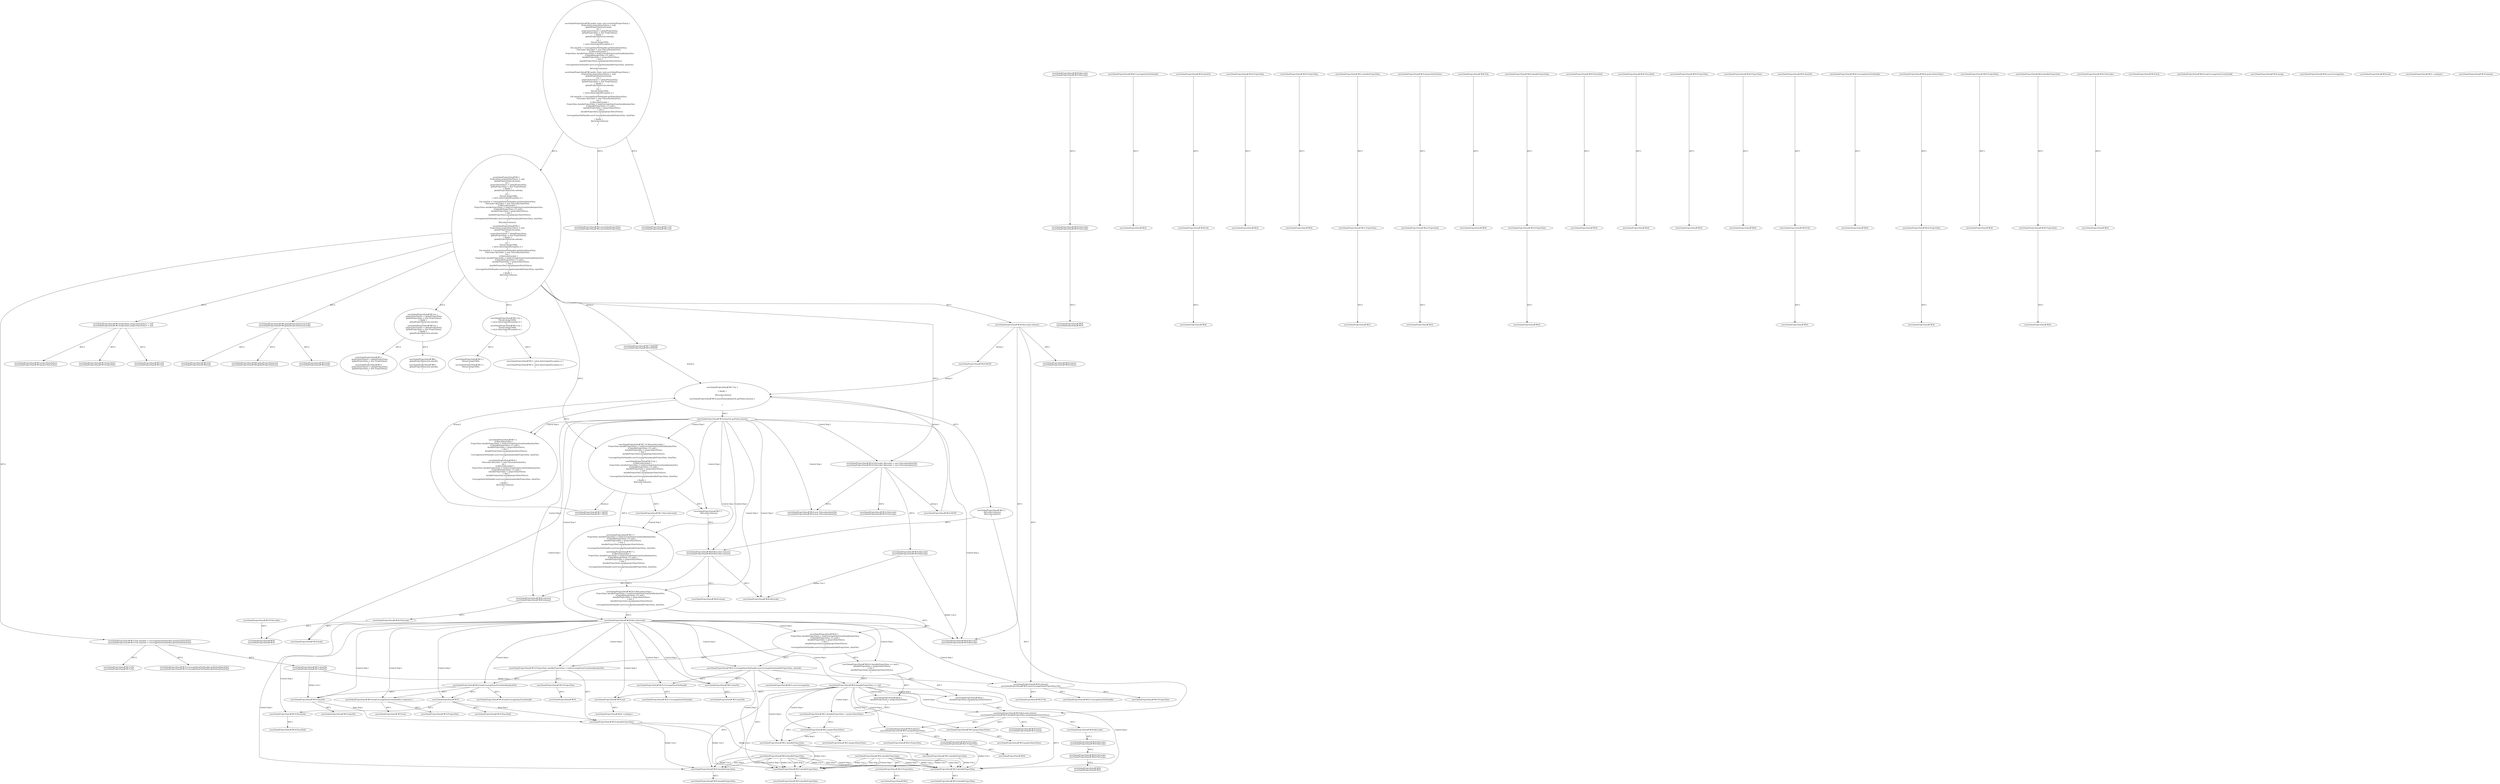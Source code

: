 digraph "Pattern" {
0 [label="saveGlobalProjectData#?#17:INSERT
saveGlobalProjectData#?#16:INSERT" shape=ellipse]
1 [label="saveGlobalProjectData#?#2:\{
    ProjectData projectDataToSave = null;
    globalProjectDataLock.lock();
    try \{
        projectDataToSave = globalProjectData;
        globalProjectData = new ProjectData();
    \} finally \{
        globalProjectDataLock.unlock();
    \}
    try \{
        Thread.sleep(1000);
    \} catch (InterruptedException e) \{
    \}
    File dataFile = CoverageDataFileHandler.getDefaultDataFile();
    FileLocker fileLocker = new FileLocker(dataFile);
    if (fileLocker.lock()) \{
        ProjectData datafileProjectData = loadCoverageDataFromDatafile(dataFile);
        if (datafileProjectData == null) \{
            datafileProjectData = projectDataToSave;
        \} else \{
            datafileProjectData.merge(projectDataToSave);
        \}
        CoverageDataFileHandler.saveCoverageData(datafileProjectData, dataFile);
    \}
    fileLocker.release();
\}
saveGlobalProjectData#?#2:\{
    ProjectData projectDataToSave = null;
    globalProjectDataLock.lock();
    try \{
        projectDataToSave = globalProjectData;
        globalProjectData = new ProjectData();
    \} finally \{
        globalProjectDataLock.unlock();
    \}
    try \{
        Thread.sleep(1000);
    \} catch (InterruptedException e) \{
    \}
    File dataFile = CoverageDataFileHandler.getDefaultDataFile();
    FileLocker fileLocker = new FileLocker(dataFile);
    try \{
        if (fileLocker.lock()) \{
            ProjectData datafileProjectData = loadCoverageDataFromDatafile(dataFile);
            if (datafileProjectData == null) \{
                datafileProjectData = projectDataToSave;
            \} else \{
                datafileProjectData.merge(projectDataToSave);
            \}
            CoverageDataFileHandler.saveCoverageData(datafileProjectData, dataFile);
        \}
    \} finally \{
        fileLocker.release();
    \}
\}" shape=ellipse]
2 [label="saveGlobalProjectData#?#2:public static void saveGlobalProjectData() \{
    ProjectData projectDataToSave = null;
    globalProjectDataLock.lock();
    try \{
        projectDataToSave = globalProjectData;
        globalProjectData = new ProjectData();
    \} finally \{
        globalProjectDataLock.unlock();
    \}
    try \{
        Thread.sleep(1000);
    \} catch (InterruptedException e) \{
    \}
    File dataFile = CoverageDataFileHandler.getDefaultDataFile();
    FileLocker fileLocker = new FileLocker(dataFile);
    if (fileLocker.lock()) \{
        ProjectData datafileProjectData = loadCoverageDataFromDatafile(dataFile);
        if (datafileProjectData == null) \{
            datafileProjectData = projectDataToSave;
        \} else \{
            datafileProjectData.merge(projectDataToSave);
        \}
        CoverageDataFileHandler.saveCoverageData(datafileProjectData, dataFile);
    \}
    fileLocker.release();
\}
saveGlobalProjectData#?#2:public static void saveGlobalProjectData() \{
    ProjectData projectDataToSave = null;
    globalProjectDataLock.lock();
    try \{
        projectDataToSave = globalProjectData;
        globalProjectData = new ProjectData();
    \} finally \{
        globalProjectDataLock.unlock();
    \}
    try \{
        Thread.sleep(1000);
    \} catch (InterruptedException e) \{
    \}
    File dataFile = CoverageDataFileHandler.getDefaultDataFile();
    FileLocker fileLocker = new FileLocker(dataFile);
    try \{
        if (fileLocker.lock()) \{
            ProjectData datafileProjectData = loadCoverageDataFromDatafile(dataFile);
            if (datafileProjectData == null) \{
                datafileProjectData = projectDataToSave;
            \} else \{
                datafileProjectData.merge(projectDataToSave);
            \}
            CoverageDataFileHandler.saveCoverageData(datafileProjectData, dataFile);
        \}
    \} finally \{
        fileLocker.release();
    \}
\}" shape=ellipse]
3 [label="saveGlobalProjectData#?#2:saveGlobalProjectData
saveGlobalProjectData#?#2:saveGlobalProjectData" shape=ellipse]
4 [label="saveGlobalProjectData#?#2:void
saveGlobalProjectData#?#2:void" shape=ellipse]
5 [label="saveGlobalProjectData#?#3:ProjectData projectDataToSave = null
saveGlobalProjectData#?#3:ProjectData projectDataToSave = null" shape=ellipse]
6 [label="saveGlobalProjectData#?#3:projectDataToSave
saveGlobalProjectData#?#3:projectDataToSave" shape=ellipse]
7 [label="saveGlobalProjectData#?#3:ProjectData
saveGlobalProjectData#?#3:ProjectData" shape=ellipse]
8 [label="saveGlobalProjectData#?#3:null
saveGlobalProjectData#?#3:null" shape=ellipse]
9 [label="saveGlobalProjectData#?#4:globalProjectDataLock.lock()
saveGlobalProjectData#?#4:globalProjectDataLock.lock()" shape=ellipse]
10 [label="saveGlobalProjectData#?#4:lock
saveGlobalProjectData#?#4:lock" shape=ellipse]
11 [label="saveGlobalProjectData#?#4:globalProjectDataLock
saveGlobalProjectData#?#4:globalProjectDataLock" shape=ellipse]
12 [label="saveGlobalProjectData#?#4:lock()
saveGlobalProjectData#?#4:lock()" shape=ellipse]
13 [label="saveGlobalProjectData#?#5:try \{
    projectDataToSave = globalProjectData;
    globalProjectData = new ProjectData();
\} finally \{
    globalProjectDataLock.unlock();
\}
saveGlobalProjectData#?#5:try \{
    projectDataToSave = globalProjectData;
    globalProjectData = new ProjectData();
\} finally \{
    globalProjectDataLock.unlock();
\}" shape=ellipse]
14 [label="saveGlobalProjectData#?#5:\{
    projectDataToSave = globalProjectData;
    globalProjectData = new ProjectData();
\}
saveGlobalProjectData#?#5:\{
    projectDataToSave = globalProjectData;
    globalProjectData = new ProjectData();
\}" shape=ellipse]
15 [label="saveGlobalProjectData#?#8:\{
    globalProjectDataLock.unlock();
\}
saveGlobalProjectData#?#8:\{
    globalProjectDataLock.unlock();
\}" shape=ellipse]
16 [label="saveGlobalProjectData#?#11:try \{
    Thread.sleep(1000);
\} catch (InterruptedException e) \{
\}
saveGlobalProjectData#?#11:try \{
    Thread.sleep(1000);
\} catch (InterruptedException e) \{
\}" shape=ellipse]
17 [label="saveGlobalProjectData#?#11:\{
    Thread.sleep(1000);
\}
saveGlobalProjectData#?#11:\{
    Thread.sleep(1000);
\}" shape=ellipse]
18 [label="saveGlobalProjectData#?#13: catch (InterruptedException e) \{
\}
saveGlobalProjectData#?#13: catch (InterruptedException e) \{
\}" shape=ellipse]
19 [label="saveGlobalProjectData#?#15:File dataFile = CoverageDataFileHandler.getDefaultDataFile()
saveGlobalProjectData#?#15:File dataFile = CoverageDataFileHandler.getDefaultDataFile()" shape=ellipse]
20 [label="saveGlobalProjectData#?#15:dataFile
saveGlobalProjectData#?#15:dataFile" shape=ellipse]
21 [label="saveGlobalProjectData#?#15:File
saveGlobalProjectData#?#15:File" shape=ellipse]
22 [label="saveGlobalProjectData#?#15:CoverageDataFileHandler.getDefaultDataFile()
saveGlobalProjectData#?#15:CoverageDataFileHandler.getDefaultDataFile()" shape=ellipse]
23 [label="saveGlobalProjectData#?#16:FileLocker fileLocker = new FileLocker(dataFile)
saveGlobalProjectData#?#16:FileLocker fileLocker = new FileLocker(dataFile)" shape=ellipse]
24 [label="saveGlobalProjectData#?#16:fileLocker
saveGlobalProjectData#?#16:fileLocker" shape=ellipse]
25 [label="saveGlobalProjectData#?#16:FileLocker
saveGlobalProjectData#?#16:FileLocker" shape=ellipse]
26 [label="saveGlobalProjectData#?#16:new FileLocker(dataFile)
saveGlobalProjectData#?#16:new FileLocker(dataFile)" shape=ellipse]
27 [label="saveGlobalProjectData#?#17:if (fileLocker.lock()) \{
    ProjectData datafileProjectData = loadCoverageDataFromDatafile(dataFile);
    if (datafileProjectData == null) \{
        datafileProjectData = projectDataToSave;
    \} else \{
        datafileProjectData.merge(projectDataToSave);
    \}
    CoverageDataFileHandler.saveCoverageData(datafileProjectData, dataFile);
\}
saveGlobalProjectData#?#17:try \{
    if (fileLocker.lock()) \{
        ProjectData datafileProjectData = loadCoverageDataFromDatafile(dataFile);
        if (datafileProjectData == null) \{
            datafileProjectData = projectDataToSave;
        \} else \{
            datafileProjectData.merge(projectDataToSave);
        \}
        CoverageDataFileHandler.saveCoverageData(datafileProjectData, dataFile);
    \}
\} finally \{
    fileLocker.release();
\}" shape=ellipse]
28 [label="saveGlobalProjectData#?#17:fileLocker.lock()" shape=ellipse]
29 [label="saveGlobalProjectData#?#17:\{
    ProjectData datafileProjectData = loadCoverageDataFromDatafile(dataFile);
    if (datafileProjectData == null) \{
        datafileProjectData = projectDataToSave;
    \} else \{
        datafileProjectData.merge(projectDataToSave);
    \}
    CoverageDataFileHandler.saveCoverageData(datafileProjectData, dataFile);
\}
saveGlobalProjectData#?#17:\{
    if (fileLocker.lock()) \{
        ProjectData datafileProjectData = loadCoverageDataFromDatafile(dataFile);
        if (datafileProjectData == null) \{
            datafileProjectData = projectDataToSave;
        \} else \{
            datafileProjectData.merge(projectDataToSave);
        \}
        CoverageDataFileHandler.saveCoverageData(datafileProjectData, dataFile);
    \}
\}" shape=ellipse]
30 [label="saveGlobalProjectData#?#17:MOVE
saveGlobalProjectData#?#17:MOVE" shape=ellipse]
31 [label="saveGlobalProjectData#?#17:try \{

\} finally \{

    fileLocker.delete();
\}
saveGlobalProjectData#?#16:synchronized(dataFile.getPath().intern()) \{


\}" shape=ellipse]
32 [label="saveGlobalProjectData#?#17:\{
    if (fileLocker.lock()) \{
        ProjectData datafileProjectData = loadCoverageDataFromDatafile(dataFile);
        if (datafileProjectData == null) \{
            datafileProjectData = projectDataToSave;
        \} else \{
            datafileProjectData.merge(projectDataToSave);
        \}
        CoverageDataFileHandler.saveCoverageData(datafileProjectData, dataFile);
    \}
\}
saveGlobalProjectData#?#16:\{
    FileLocker fileLocker = new FileLocker(dataFile);
    try \{
        if (fileLocker.lock()) \{
            ProjectData datafileProjectData = loadCoverageDataFromDatafile(dataFile);
            if (datafileProjectData == null) \{
                datafileProjectData = projectDataToSave;
            \} else \{
                datafileProjectData.merge(projectDataToSave);
            \}
            CoverageDataFileHandler.saveCoverageData(datafileProjectData, dataFile);
        \}
    \} finally \{
        fileLocker.release();
    \}
\}" shape=ellipse]
33 [label="saveGlobalProjectData#?#27:\{
    fileLocker.release();
    fileLocker.delete();
\}" shape=ellipse]
34 [label="saveGlobalProjectData#?#28:fileLocker.release()
saveGlobalProjectData#?#28:fileLocker.release()" shape=ellipse]
35 [label="saveGlobalProjectData#?#28:release" shape=ellipse]
36 [label="saveGlobalProjectData#?#26:fileLocker
saveGlobalProjectData#?#18:fileLocker" shape=ellipse]
37 [label="saveGlobalProjectData#?#28:fileLocker
saveGlobalProjectData#?#19:fileLocker" shape=ellipse]
38 [label="saveGlobalProjectData#?#28:FileLocker
saveGlobalProjectData#?#19:FileLocker" shape=ellipse]
39 [label="saveGlobalProjectData#?#28:
saveGlobalProjectData#?#19:" shape=ellipse]
40 [label="saveGlobalProjectData#?#28:release()
saveGlobalProjectData#?#28:release()" shape=ellipse]
41 [label="saveGlobalProjectData#?#28:FileLocker" shape=ellipse]
42 [label="saveGlobalProjectData#?#28:
saveGlobalProjectData#?#19:" shape=ellipse]
43 [label="saveGlobalProjectData#?#29:fileLocker.delete()
saveGlobalProjectData#?#23:datafileProjectData.merge(projectDataToSave)" shape=ellipse]
44 [label="saveGlobalProjectData#?#29:delete
saveGlobalProjectData#?#23:merge" shape=ellipse]
45 [label="saveGlobalProjectData#?#29:fileLocker" shape=ellipse]
46 [label="saveGlobalProjectData#?#29:fileLocker
saveGlobalProjectData#?#29:fileLocker" shape=ellipse]
47 [label="saveGlobalProjectData#?#29:FileLocker
saveGlobalProjectData#?#29:FileLocker" shape=ellipse]
48 [label="saveGlobalProjectData#?#29:
saveGlobalProjectData#?#29:" shape=ellipse]
49 [label="saveGlobalProjectData#?#29:delete()
saveGlobalProjectData#?#23:merge(ProjectData)" shape=ellipse]
50 [label="saveGlobalProjectData#?#29:FileLocker
saveGlobalProjectData#?#23:ProjectData" shape=ellipse]
51 [label="saveGlobalProjectData#?#29:" shape=ellipse]
52 [label="saveGlobalProjectData#?#26:fileLocker.release()" shape=ellipse]
53 [label="saveGlobalProjectData#?#26:release
saveGlobalProjectData#?#29:release" shape=ellipse]
54 [label="saveGlobalProjectData#?#26:release()
saveGlobalProjectData#?#25:saveCoverageData(ProjectData,File)" shape=ellipse]
55 [label="saveGlobalProjectData#?#26:MOVE" shape=ellipse]
56 [label="saveGlobalProjectData#?#23:datafileProjectData" shape=ellipse]
57 [label="saveGlobalProjectData#?#16:dataFile.getPath().intern()" shape=ellipse]
58 [label="saveGlobalProjectData#?#18:if (fileLocker.lock()) \{
    ProjectData datafileProjectData = loadCoverageDataFromDatafile(dataFile);
    if (datafileProjectData == null) \{
        datafileProjectData = projectDataToSave;
    \} else \{
        datafileProjectData.merge(projectDataToSave);
    \}
    CoverageDataFileHandler.saveCoverageData(datafileProjectData, dataFile);
\}" shape=ellipse]
59 [label="saveGlobalProjectData#?#21:projectDataToSave" shape=ellipse]
60 [label="saveGlobalProjectData#?#19:" shape=ellipse]
61 [label="saveGlobalProjectData#?#27:\{
    fileLocker.release();
\}" shape=ellipse]
62 [label="saveGlobalProjectData#?#18:fileLocker.lock()" shape=ellipse]
63 [label="saveGlobalProjectData#?#18:\{
    ProjectData datafileProjectData = loadCoverageDataFromDatafile(dataFile);
    if (datafileProjectData == null) \{
        datafileProjectData = projectDataToSave;
    \} else \{
        datafileProjectData.merge(projectDataToSave);
    \}
    CoverageDataFileHandler.saveCoverageData(datafileProjectData, dataFile);
\}" shape=ellipse]
64 [label="saveGlobalProjectData#?#26:" shape=ellipse]
65 [label="saveGlobalProjectData#?#26:" shape=ellipse]
66 [label="saveGlobalProjectData#?#21:datafileProjectData = projectDataToSave" shape=ellipse]
67 [label="saveGlobalProjectData#?#24:" shape=ellipse]
68 [label="saveGlobalProjectData#?#28:fileLocker" shape=ellipse]
69 [label="saveGlobalProjectData#?#21:datafileProjectData" shape=ellipse]
70 [label="saveGlobalProjectData#?#20:datafileProjectData" shape=ellipse]
71 [label="saveGlobalProjectData#?#20:datafileProjectData == null" shape=ellipse]
72 [label="saveGlobalProjectData#?#24:" shape=ellipse]
73 [label="saveGlobalProjectData#?#25:dataFile" shape=ellipse]
74 [label="saveGlobalProjectData#?#23:projectDataToSave" shape=ellipse]
75 [label="saveGlobalProjectData#?#21:" shape=ellipse]
76 [label="saveGlobalProjectData#?#20:if (datafileProjectData == null) \{
    datafileProjectData = projectDataToSave;
\} else \{
    datafileProjectData.merge(projectDataToSave);
\}" shape=ellipse]
77 [label="saveGlobalProjectData#?#16:MOVE" shape=ellipse]
78 [label="saveGlobalProjectData#?#20:\{
    datafileProjectData = projectDataToSave;
\}" shape=ellipse]
79 [label="saveGlobalProjectData#?#22:" shape=ellipse]
80 [label="saveGlobalProjectData#?#26:" shape=ellipse]
81 [label="saveGlobalProjectData#?#24:" shape=ellipse]
82 [label="saveGlobalProjectData#?#25:CoverageDataFileHandler.saveCoverageData(datafileProjectData, dataFile)" shape=ellipse]
83 [label="saveGlobalProjectData#?#20:" shape=ellipse]
84 [label="saveGlobalProjectData#?#25:datafileProjectData" shape=ellipse]
85 [label="saveGlobalProjectData#?#19:PlaceHold" shape=ellipse]
86 [label="saveGlobalProjectData#?#19:dataFile" shape=ellipse]
87 [label="saveGlobalProjectData#?#22:" shape=ellipse]
88 [label="saveGlobalProjectData#?#22:\{
    datafileProjectData.merge(projectDataToSave);
\}" shape=ellipse]
89 [label="saveGlobalProjectData#?#19:loadCoverageDataFromDatafile(dataFile)" shape=ellipse]
90 [label="saveGlobalProjectData#?#20:null" shape=ellipse]
91 [label="saveGlobalProjectData#?#20:" shape=ellipse]
92 [label="saveGlobalProjectData#?#20:" shape=ellipse]
93 [label="saveGlobalProjectData#?#26:" shape=ellipse]
94 [label="saveGlobalProjectData#?#20:" shape=ellipse]
95 [label="saveGlobalProjectData#?#26:" shape=ellipse]
96 [label="saveGlobalProjectData#?#24:" shape=ellipse]
97 [label="saveGlobalProjectData#?#20:" shape=ellipse]
98 [label="saveGlobalProjectData#?#26:" shape=ellipse]
99 [label="saveGlobalProjectData#?#29:" shape=ellipse]
100 [label="saveGlobalProjectData#?#25:CoverageDataFileHandler" shape=ellipse]
101 [label="saveGlobalProjectData#?#19:" shape=ellipse]
102 [label="saveGlobalProjectData#?#19:lock" shape=ellipse]
103 [label="saveGlobalProjectData#?#20:loadCoverageDataFromDatafile" shape=ellipse]
104 [label="saveGlobalProjectData#?#24:merge" shape=ellipse]
105 [label="saveGlobalProjectData#?#26:saveCoverageData" shape=ellipse]
106 [label="saveGlobalProjectData#?#19:loadCoverageDataFromDatafile" shape=ellipse]
107 [label="saveGlobalProjectData#?#25:saveCoverageData" shape=ellipse]
108 [label="saveGlobalProjectData#?#21:ProjectData" shape=ellipse]
109 [label="saveGlobalProjectData#?#24:ProjectData" shape=ellipse]
110 [label="saveGlobalProjectData#?#26:ProjectData" shape=ellipse]
111 [label="saveGlobalProjectData#?#20:ProjectData" shape=ellipse]
112 [label="saveGlobalProjectData#?#25:ProjectData" shape=ellipse]
113 [label="saveGlobalProjectData#?#20:ProjectData" shape=ellipse]
114 [label="saveGlobalProjectData#?#22:ProjectData" shape=ellipse]
115 [label="saveGlobalProjectData#?#22:ProjectData" shape=ellipse]
116 [label="saveGlobalProjectData#?#26:ProjectData" shape=ellipse]
117 [label="saveGlobalProjectData#?#19:ProjectData" shape=ellipse]
118 [label="saveGlobalProjectData#?#24:ProjectData" shape=ellipse]
119 [label="saveGlobalProjectData#?#24:ProjectData" shape=ellipse]
120 [label="saveGlobalProjectData#?#24:ProjectData" shape=ellipse]
121 [label="saveGlobalProjectData#?#19:ProjectData" shape=ellipse]
122 [label="saveGlobalProjectData#?#23:ProjectData" shape=ellipse]
123 [label="saveGlobalProjectData#?#18:lock()" shape=ellipse]
124 [label="saveGlobalProjectData#?#19:FileLocker" shape=ellipse]
125 [label="saveGlobalProjectData#?#29:FileLocker" shape=ellipse]
126 [label="saveGlobalProjectData#?#22:projectDataToSave" shape=ellipse]
127 [label="saveGlobalProjectData#?#24:projectDataToSave" shape=ellipse]
128 [label="saveGlobalProjectData#?#21:projectDataToSave" shape=ellipse]
129 [label="saveGlobalProjectData#?#23:projectDataToSave" shape=ellipse]
130 [label="saveGlobalProjectData#?#19:ProjectData datafileProjectData = loadCoverageDataFromDatafile(dataFile)" shape=ellipse]
131 [label="saveGlobalProjectData#?#21:datafileProjectData" shape=ellipse]
132 [label="saveGlobalProjectData#?#24:datafileProjectData" shape=ellipse]
133 [label="saveGlobalProjectData#?#26:datafileProjectData" shape=ellipse]
134 [label="saveGlobalProjectData#?#20:datafileProjectData" shape=ellipse]
135 [label="saveGlobalProjectData#?#23:datafileProjectData" shape=ellipse]
136 [label="saveGlobalProjectData#?#25:datafileProjectData" shape=ellipse]
137 [label="saveGlobalProjectData#?#22:datafileProjectData" shape=ellipse]
138 [label="saveGlobalProjectData#?#21:datafileProjectData" shape=ellipse]
139 [label="saveGlobalProjectData#?#20:datafileProjectData" shape=ellipse]
140 [label="saveGlobalProjectData#?#19:datafileProjectData" shape=ellipse]
141 [label="saveGlobalProjectData#?#19:loadCoverageDataFromDatafile(<unknown>)" shape=ellipse]
142 [label="saveGlobalProjectData#?#20:PlaceHold" shape=ellipse]
143 [label="saveGlobalProjectData#?#20:PlaceHold" shape=ellipse]
144 [label="saveGlobalProjectData#?#19:PlaceHold" shape=ellipse]
145 [label="saveGlobalProjectData#?#19:PlaceHold" shape=ellipse]
146 [label="saveGlobalProjectData#?#20:null" shape=ellipse]
147 [label="saveGlobalProjectData#?#19:null" shape=ellipse]
148 [label="saveGlobalProjectData#?#20:File" shape=ellipse]
149 [label="saveGlobalProjectData#?#26:File" shape=ellipse]
150 [label="saveGlobalProjectData#?#26:File" shape=ellipse]
151 [label="saveGlobalProjectData#?#25:File" shape=ellipse]
152 [label="saveGlobalProjectData#?#26:CoverageDataFileHandler" shape=ellipse]
153 [label="saveGlobalProjectData#?#26:CoverageDataFileHandler" shape=ellipse]
154 [label="saveGlobalProjectData#?#25:CoverageDataFileHandler" shape=ellipse]
155 [label="saveGlobalProjectData#?#25:CoverageDataFileHandler" shape=ellipse]
156 [label="saveGlobalProjectData#?#20:dataFile" shape=ellipse]
157 [label="saveGlobalProjectData#?#26:dataFile" shape=ellipse]
158 [label="saveGlobalProjectData#?#19:dataFile" shape=ellipse]
159 [label="saveGlobalProjectData#?#25:dataFile" shape=ellipse]
160 [label="saveGlobalProjectData#?#21:<nulltype>" shape=ellipse]
161 [label="saveGlobalProjectData#?#20:<nulltype>" shape=ellipse]
162 [label="saveGlobalProjectData#?#19:boolean" shape=ellipse]
0 -> 31 [label="Action:2"];
1 -> 0 [label="Action:2"];
1 -> 5 [label="AST:2"];
1 -> 9 [label="AST:2"];
1 -> 13 [label="AST:2"];
1 -> 16 [label="AST:2"];
1 -> 19 [label="AST:2"];
1 -> 23 [label="AST:2"];
1 -> 27 [label="AST:2"];
1 -> 52 [label="AST:1"];
2 -> 1 [label="AST:2"];
2 -> 3 [label="AST:2"];
2 -> 4 [label="AST:2"];
5 -> 6 [label="AST:2"];
5 -> 7 [label="AST:2"];
5 -> 8 [label="AST:2"];
9 -> 10 [label="AST:2"];
9 -> 11 [label="AST:2"];
9 -> 12 [label="AST:2"];
13 -> 14 [label="AST:2"];
13 -> 15 [label="AST:2"];
16 -> 17 [label="AST:2"];
16 -> 18 [label="AST:2"];
19 -> 20 [label="AST:2"];
19 -> 21 [label="AST:2"];
19 -> 22 [label="AST:2"];
20 -> 73 [label="Define Use:1"];
20 -> 86 [label="Define Use:1"];
23 -> 24 [label="AST:2"];
23 -> 25 [label="AST:2"];
23 -> 26 [label="AST:2"];
23 -> 77 [label="Action:1"];
24 -> 36 [label="Define Use:2"];
24 -> 68 [label="Define Use:1"];
27 -> 28 [label="AST:1"];
27 -> 29 [label="AST:2"];
27 -> 30 [label="Action:2"];
27 -> 61 [label="AST:1"];
28 -> 29 [label="Control Dep:1"];
29 -> 58 [label="AST:1"];
30 -> 31 [label="Action:2"];
31 -> 32 [label="AST:2"];
31 -> 33 [label="AST:1"];
31 -> 57 [label="AST:1"];
33 -> 34 [label="AST:1"];
33 -> 43 [label="AST:1"];
34 -> 35 [label="AST:1"];
34 -> 40 [label="AST:2"];
34 -> 68 [label="AST:1"];
37 -> 38 [label="AST:2"];
38 -> 39 [label="AST:2"];
40 -> 41 [label="AST:1"];
41 -> 42 [label="AST:1"];
43 -> 44 [label="AST:2"];
43 -> 45 [label="AST:1"];
43 -> 49 [label="AST:2"];
43 -> 56 [label="AST:1"];
43 -> 74 [label="AST:1"];
45 -> 46 [label="AST:1"];
46 -> 47 [label="AST:2"];
47 -> 48 [label="AST:2"];
49 -> 50 [label="AST:2"];
49 -> 122 [label="AST:1"];
50 -> 51 [label="AST:1"];
52 -> 36 [label="AST:1"];
52 -> 53 [label="AST:1"];
52 -> 54 [label="AST:1"];
52 -> 55 [label="Action:1"];
54 -> 112 [label="AST:1"];
54 -> 151 [label="AST:1"];
54 -> 155 [label="AST:1"];
55 -> 31 [label="Action:1"];
56 -> 135 [label="AST:1"];
57 -> 32 [label="Control Dep:1"];
57 -> 23 [label="Control Dep:1"];
57 -> 26 [label="Control Dep:1"];
57 -> 27 [label="Control Dep:1"];
57 -> 29 [label="Control Dep:1"];
57 -> 58 [label="Control Dep:1"];
57 -> 62 [label="Control Dep:1"];
57 -> 123 [label="Control Dep:1"];
57 -> 36 [label="Control Dep:1"];
57 -> 61 [label="Control Dep:1"];
57 -> 34 [label="Control Dep:1"];
57 -> 40 [label="Control Dep:1"];
57 -> 68 [label="Control Dep:1"];
58 -> 62 [label="AST:1"];
58 -> 63 [label="AST:1"];
59 -> 128 [label="AST:1"];
59 -> 69 [label="Data Dep:1"];
60 -> 144 [label="AST:1"];
60 -> 85 [label="AST:1"];
60 -> 140 [label="Data Dep:1"];
61 -> 34 [label="AST:1"];
62 -> 60 [label="Control Dep:1"];
62 -> 36 [label="AST:1"];
62 -> 123 [label="AST:1"];
62 -> 63 [label="Control Dep:1"];
62 -> 130 [label="Control Dep:1"];
62 -> 89 [label="Control Dep:1"];
62 -> 141 [label="Control Dep:1"];
62 -> 85 [label="Control Dep:1"];
62 -> 86 [label="Control Dep:1"];
62 -> 76 [label="Control Dep:1"];
62 -> 71 [label="Control Dep:1"];
62 -> 70 [label="Control Dep:1"];
62 -> 90 [label="Control Dep:1"];
62 -> 82 [label="Control Dep:1"];
62 -> 54 [label="Control Dep:1"];
62 -> 100 [label="Control Dep:1"];
62 -> 84 [label="Control Dep:1"];
62 -> 73 [label="Control Dep:1"];
63 -> 130 [label="AST:1"];
63 -> 76 [label="AST:1"];
63 -> 82 [label="AST:1"];
66 -> 59 [label="AST:1"];
66 -> 69 [label="AST:1"];
69 -> 56 [label="Define Use:1"];
69 -> 138 [label="AST:1"];
69 -> 84 [label="Define Use:1"];
70 -> 134 [label="AST:1"];
71 -> 56 [label="Control Dep:1"];
71 -> 59 [label="Control Dep:1"];
71 -> 66 [label="Control Dep:1"];
71 -> 69 [label="Control Dep:1"];
71 -> 70 [label="AST:1"];
71 -> 90 [label="AST:1"];
71 -> 78 [label="Control Dep:1"];
71 -> 88 [label="Control Dep:1"];
71 -> 43 [label="Control Dep:1"];
71 -> 49 [label="Control Dep:1"];
71 -> 74 [label="Control Dep:1"];
73 -> 159 [label="AST:1"];
74 -> 129 [label="AST:1"];
76 -> 71 [label="AST:1"];
76 -> 78 [label="AST:1"];
76 -> 88 [label="AST:1"];
77 -> 31 [label="Action:1"];
78 -> 66 [label="AST:1"];
82 -> 73 [label="AST:1"];
82 -> 107 [label="AST:1"];
82 -> 100 [label="AST:1"];
82 -> 54 [label="AST:1"];
82 -> 84 [label="AST:1"];
84 -> 136 [label="AST:1"];
85 -> 145 [label="AST:1"];
86 -> 158 [label="AST:1"];
86 -> 140 [label="Data Dep:1"];
88 -> 43 [label="AST:1"];
89 -> 60 [label="AST:1"];
89 -> 86 [label="AST:1"];
89 -> 106 [label="AST:1"];
89 -> 141 [label="AST:1"];
90 -> 161 [label="AST:1"];
100 -> 154 [label="AST:1"];
108 -> 75 [label="AST:1"];
109 -> 81 [label="AST:1"];
110 -> 98 [label="AST:1"];
111 -> 97 [label="AST:1"];
113 -> 92 [label="AST:1"];
114 -> 87 [label="AST:1"];
115 -> 79 [label="AST:1"];
116 -> 93 [label="AST:1"];
117 -> 101 [label="AST:1"];
118 -> 96 [label="AST:1"];
119 -> 67 [label="AST:1"];
120 -> 72 [label="AST:1"];
124 -> 42 [label="AST:1"];
125 -> 99 [label="AST:1"];
126 -> 115 [label="AST:1"];
127 -> 118 [label="AST:1"];
130 -> 89 [label="AST:1"];
130 -> 117 [label="AST:1"];
130 -> 140 [label="AST:1"];
131 -> 108 [label="AST:1"];
132 -> 109 [label="AST:1"];
133 -> 110 [label="AST:1"];
137 -> 56 [label="Define Use:1"];
137 -> 56 [label="Data Dep:1"];
137 -> 56 [label="Control Dep:1"];
137 -> 84 [label="Define Use:1"];
137 -> 84 [label="Data Dep:1"];
137 -> 84 [label="Control Dep:1"];
137 -> 114 [label="AST:1"];
138 -> 56 [label="Define Use:1"];
138 -> 84 [label="Define Use:1"];
139 -> 56 [label="Define Use:1"];
139 -> 56 [label="Data Dep:1"];
139 -> 56 [label="Control Dep:1"];
139 -> 70 [label="Define Use:1"];
139 -> 70 [label="Data Dep:1"];
139 -> 70 [label="Control Dep:1"];
139 -> 84 [label="Define Use:1"];
139 -> 84 [label="Data Dep:1"];
139 -> 84 [label="Control Dep:1"];
140 -> 56 [label="Define Use:1"];
140 -> 70 [label="Define Use:1"];
140 -> 84 [label="Define Use:1"];
141 -> 121 [label="AST:1"];
141 -> 147 [label="AST:1"];
142 -> 83 [label="AST:1"];
143 -> 91 [label="AST:1"];
148 -> 94 [label="AST:1"];
149 -> 80 [label="AST:1"];
150 -> 65 [label="AST:1"];
152 -> 64 [label="AST:1"];
153 -> 95 [label="AST:1"];
156 -> 148 [label="AST:1"];
157 -> 150 [label="AST:1"];
}